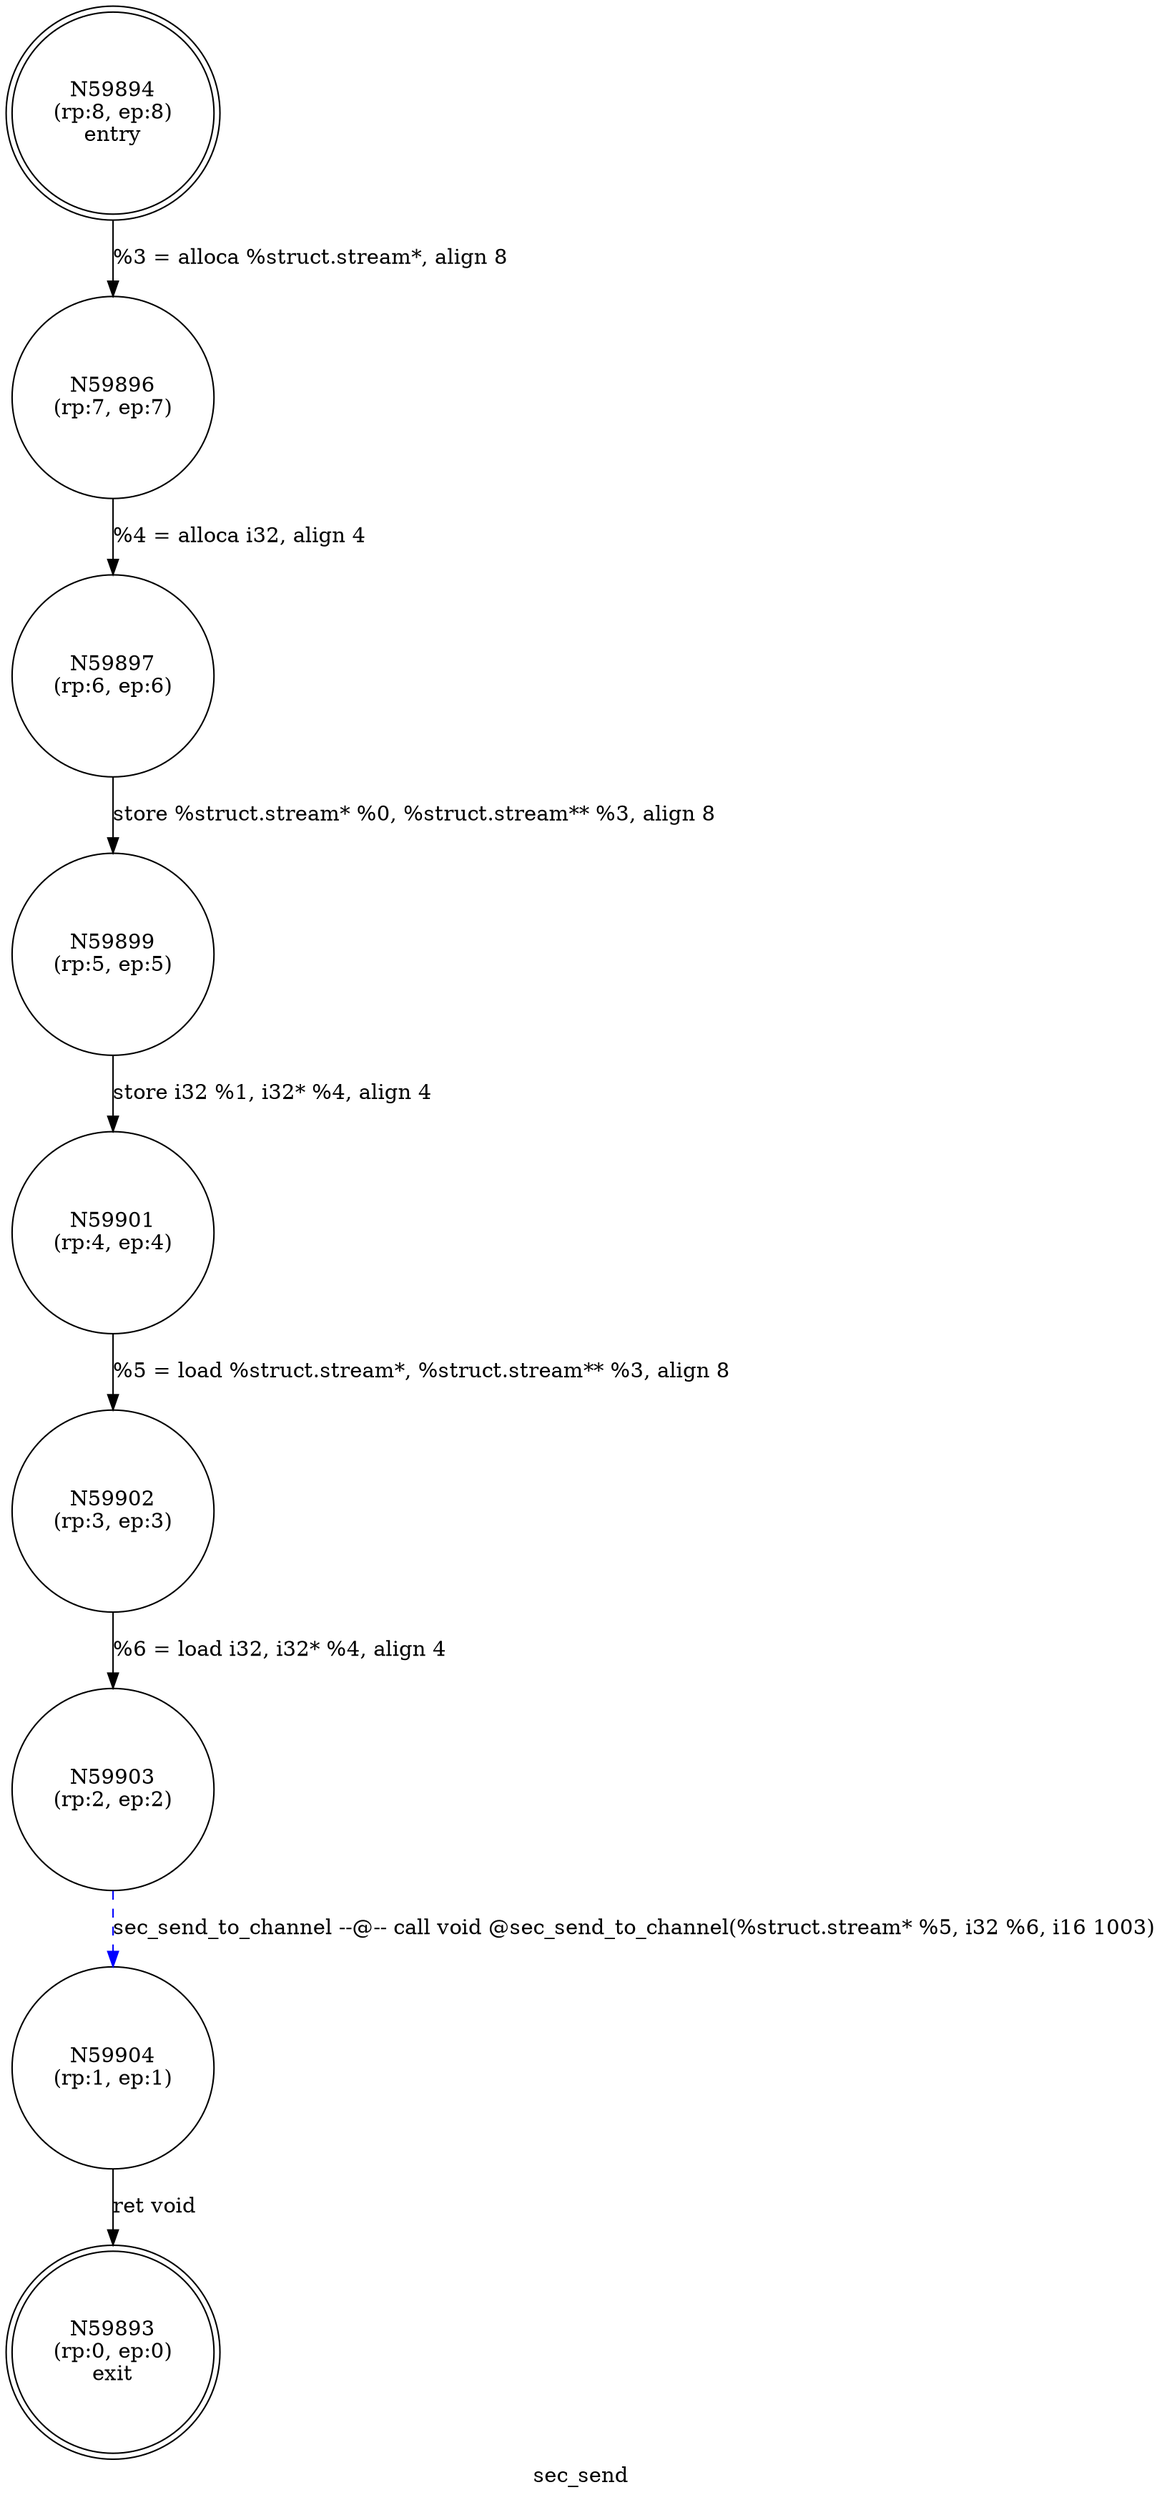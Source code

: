 digraph sec_send {
label="sec_send"
59893 [label="N59893\n(rp:0, ep:0)\nexit", shape="doublecircle"]
59894 [label="N59894\n(rp:8, ep:8)\nentry", shape="doublecircle"]
59894 -> 59896 [label="%3 = alloca %struct.stream*, align 8"]
59896 [label="N59896\n(rp:7, ep:7)", shape="circle"]
59896 -> 59897 [label="%4 = alloca i32, align 4"]
59897 [label="N59897\n(rp:6, ep:6)", shape="circle"]
59897 -> 59899 [label="store %struct.stream* %0, %struct.stream** %3, align 8"]
59899 [label="N59899\n(rp:5, ep:5)", shape="circle"]
59899 -> 59901 [label="store i32 %1, i32* %4, align 4"]
59901 [label="N59901\n(rp:4, ep:4)", shape="circle"]
59901 -> 59902 [label="%5 = load %struct.stream*, %struct.stream** %3, align 8"]
59902 [label="N59902\n(rp:3, ep:3)", shape="circle"]
59902 -> 59903 [label="%6 = load i32, i32* %4, align 4"]
59903 [label="N59903\n(rp:2, ep:2)", shape="circle"]
59903 -> 59904 [label="sec_send_to_channel --@-- call void @sec_send_to_channel(%struct.stream* %5, i32 %6, i16 1003)", style="dashed", color="blue"]
59904 [label="N59904\n(rp:1, ep:1)", shape="circle"]
59904 -> 59893 [label="ret void"]
}
